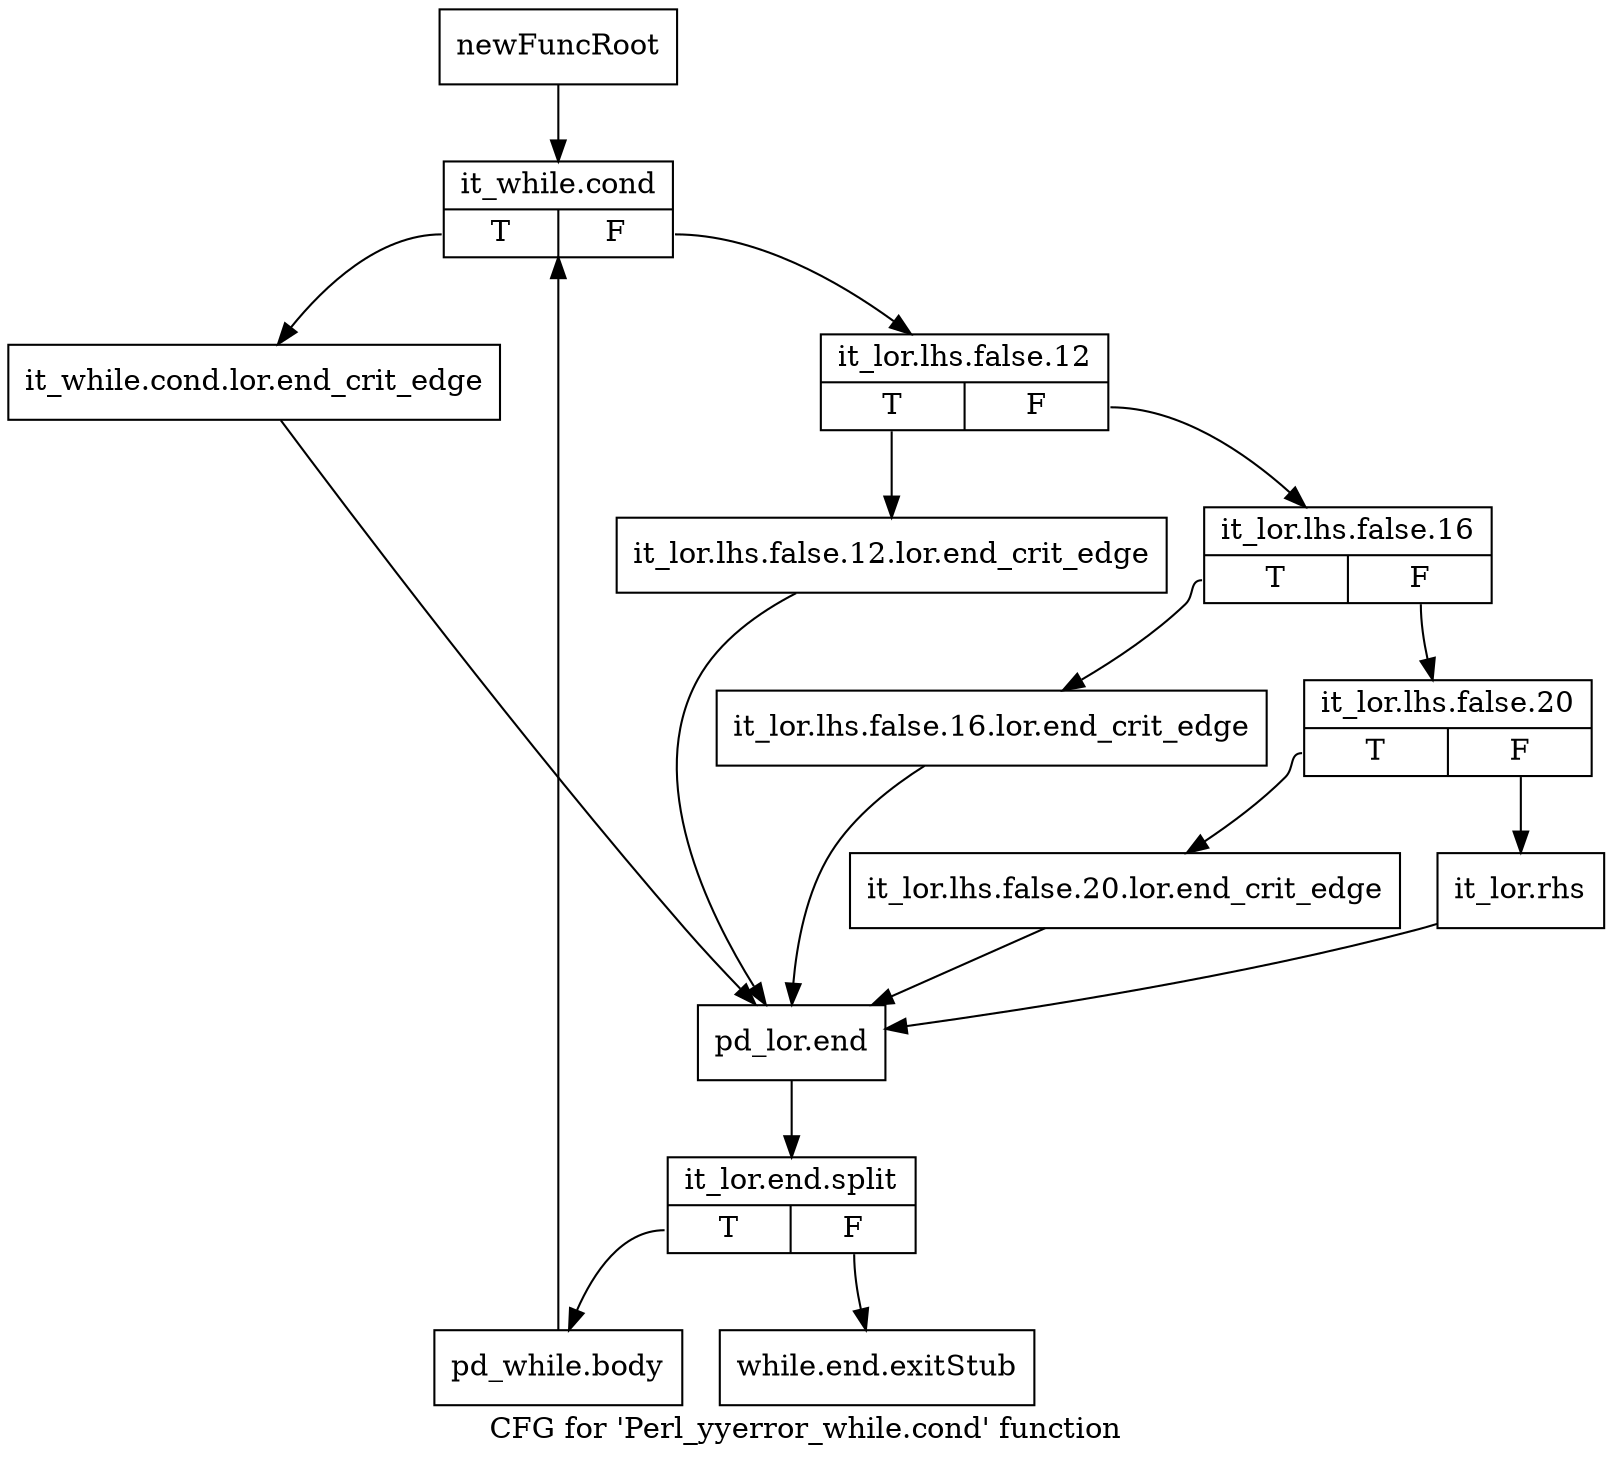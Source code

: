 digraph "CFG for 'Perl_yyerror_while.cond' function" {
	label="CFG for 'Perl_yyerror_while.cond' function";

	Node0x56491f0 [shape=record,label="{newFuncRoot}"];
	Node0x56491f0 -> Node0x5649290;
	Node0x5649240 [shape=record,label="{while.end.exitStub}"];
	Node0x5649290 [shape=record,label="{it_while.cond|{<s0>T|<s1>F}}"];
	Node0x5649290:s0 -> Node0x5649510;
	Node0x5649290:s1 -> Node0x56492e0;
	Node0x56492e0 [shape=record,label="{it_lor.lhs.false.12|{<s0>T|<s1>F}}"];
	Node0x56492e0:s0 -> Node0x56494c0;
	Node0x56492e0:s1 -> Node0x5649330;
	Node0x5649330 [shape=record,label="{it_lor.lhs.false.16|{<s0>T|<s1>F}}"];
	Node0x5649330:s0 -> Node0x5649470;
	Node0x5649330:s1 -> Node0x5649380;
	Node0x5649380 [shape=record,label="{it_lor.lhs.false.20|{<s0>T|<s1>F}}"];
	Node0x5649380:s0 -> Node0x5649420;
	Node0x5649380:s1 -> Node0x56493d0;
	Node0x56493d0 [shape=record,label="{it_lor.rhs}"];
	Node0x56493d0 -> Node0x5649560;
	Node0x5649420 [shape=record,label="{it_lor.lhs.false.20.lor.end_crit_edge}"];
	Node0x5649420 -> Node0x5649560;
	Node0x5649470 [shape=record,label="{it_lor.lhs.false.16.lor.end_crit_edge}"];
	Node0x5649470 -> Node0x5649560;
	Node0x56494c0 [shape=record,label="{it_lor.lhs.false.12.lor.end_crit_edge}"];
	Node0x56494c0 -> Node0x5649560;
	Node0x5649510 [shape=record,label="{it_while.cond.lor.end_crit_edge}"];
	Node0x5649510 -> Node0x5649560;
	Node0x5649560 [shape=record,label="{pd_lor.end}"];
	Node0x5649560 -> Node0x6c04fa0;
	Node0x6c04fa0 [shape=record,label="{it_lor.end.split|{<s0>T|<s1>F}}"];
	Node0x6c04fa0:s0 -> Node0x56495b0;
	Node0x6c04fa0:s1 -> Node0x5649240;
	Node0x56495b0 [shape=record,label="{pd_while.body}"];
	Node0x56495b0 -> Node0x5649290;
}
